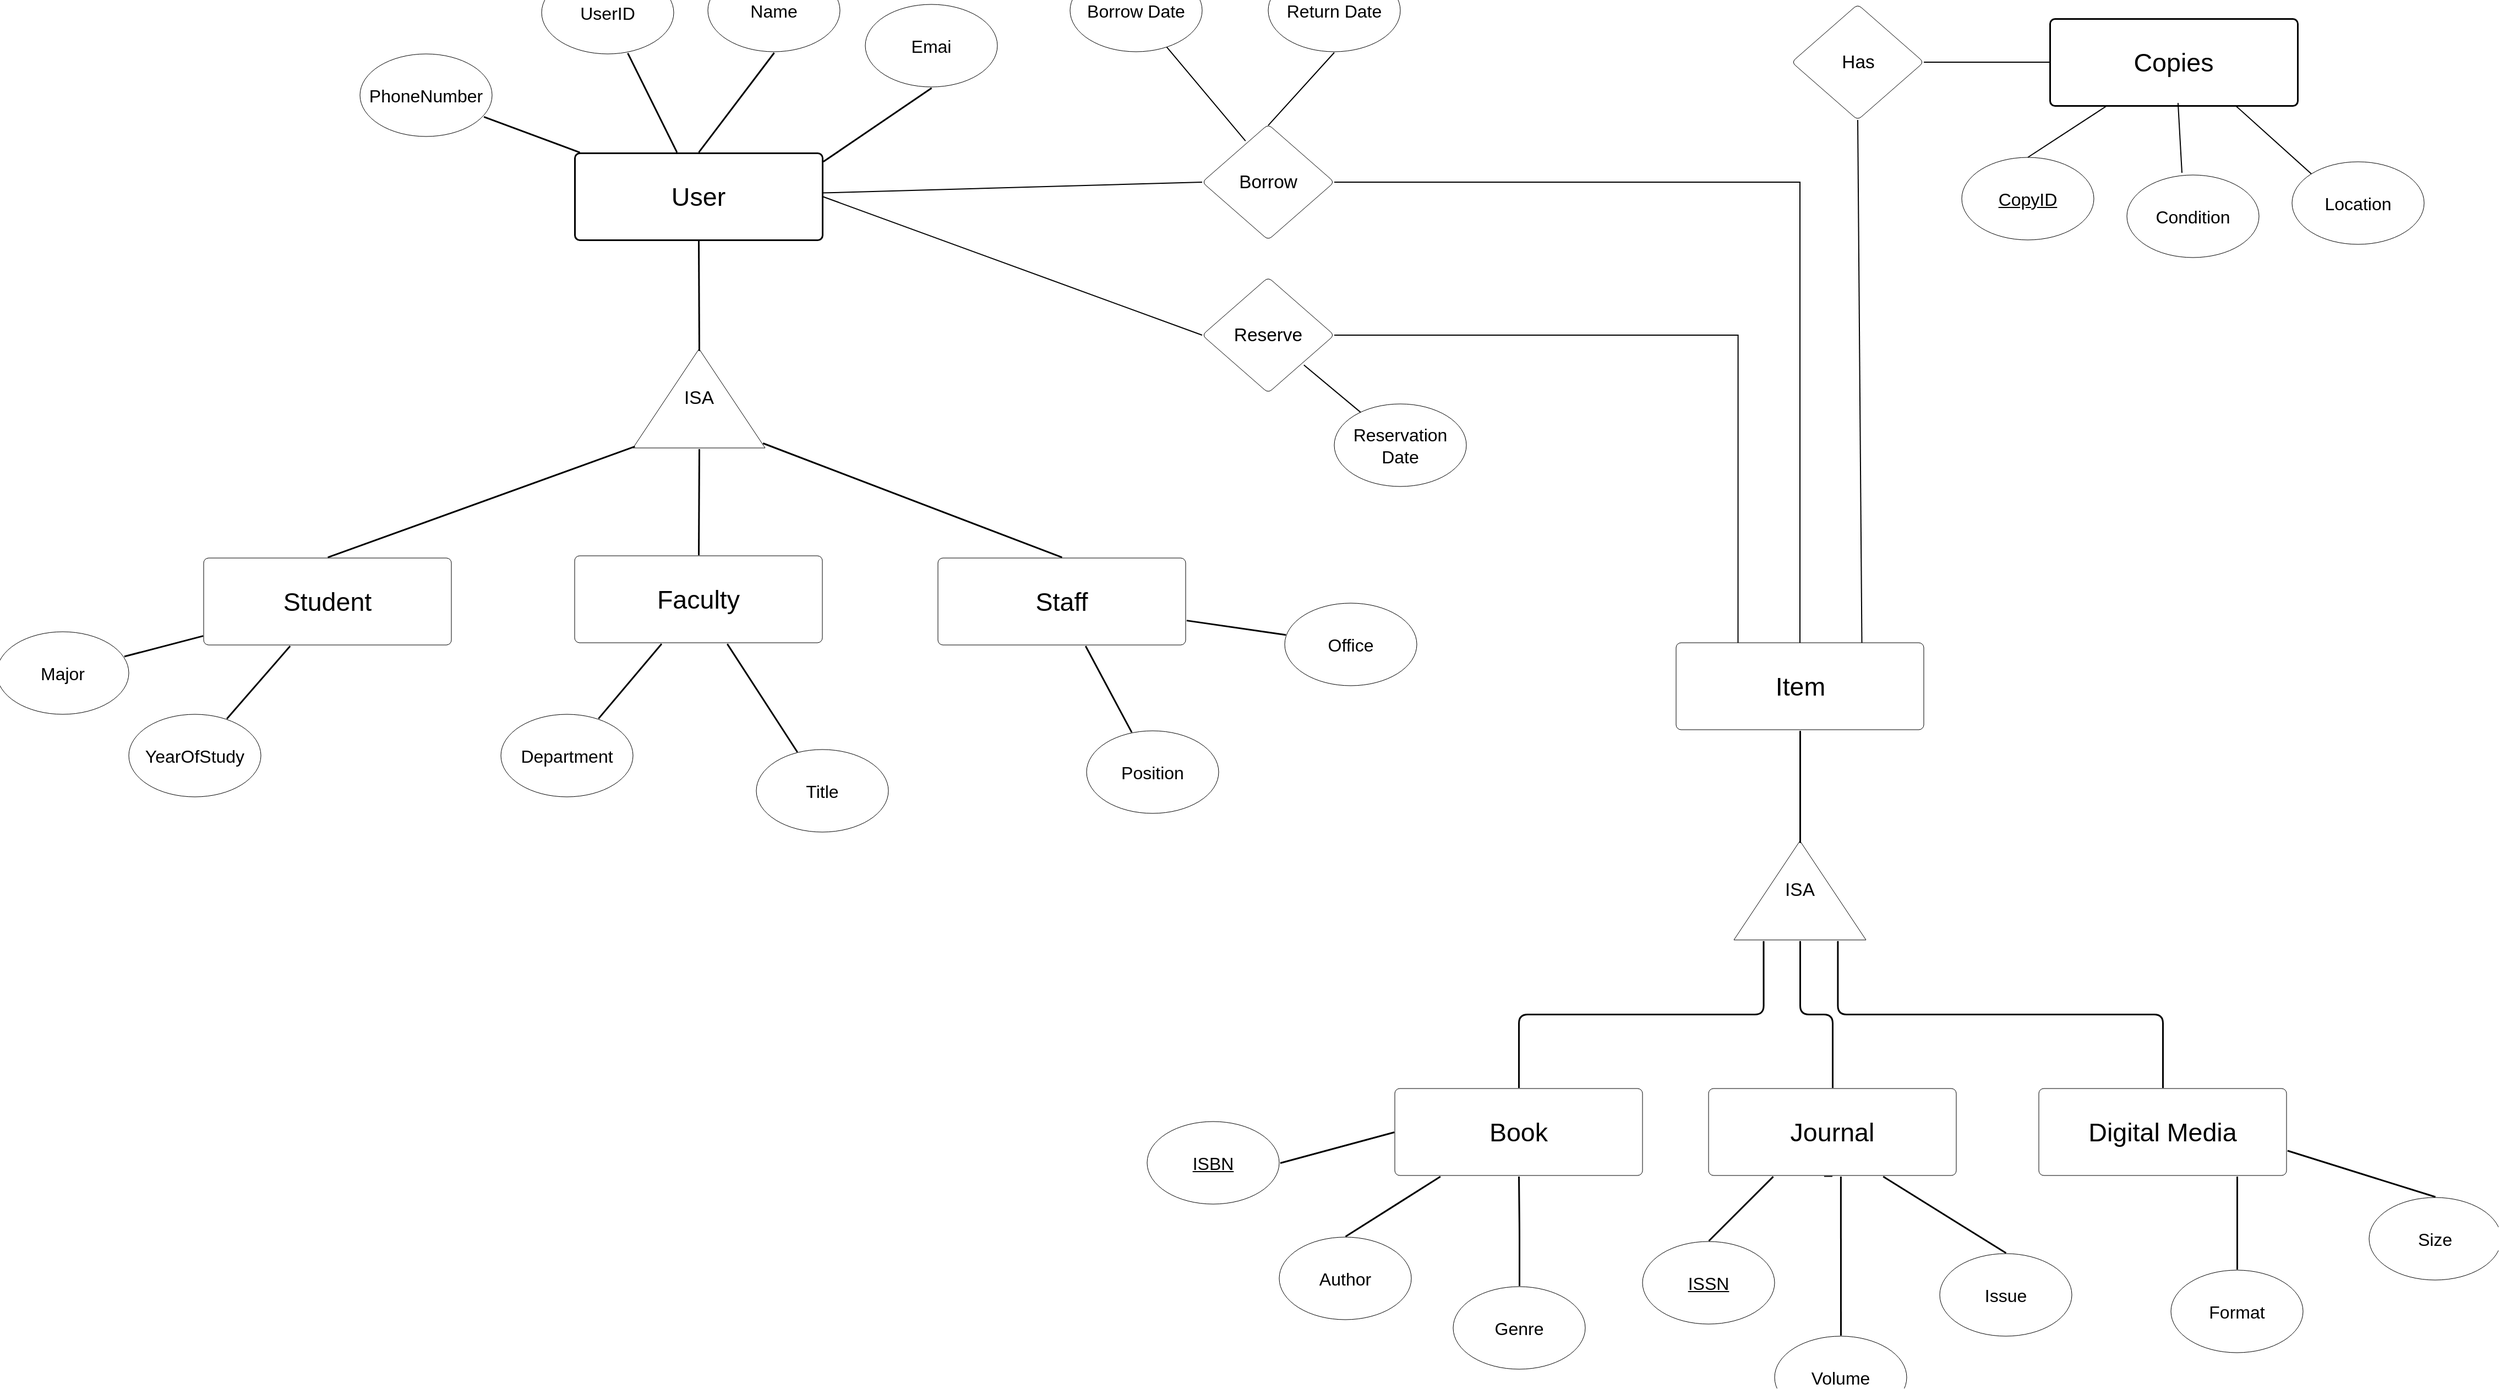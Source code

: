 <mxfile version="24.7.14">
  <diagram id="R2lEEEUBdFMjLlhIrx00" name="Page-1">
    <mxGraphModel dx="925" dy="1413" grid="1" gridSize="10" guides="1" tooltips="1" connect="1" arrows="1" fold="1" page="1" pageScale="1" pageWidth="850" pageHeight="1100" math="0" shadow="0" extFonts="Permanent Marker^https://fonts.googleapis.com/css?family=Permanent+Marker">
      <root>
        <mxCell id="0" />
        <mxCell id="1" parent="0" />
        <mxCell id="GP5wih7bsxF7Ms2SE0Ih-90" style="rounded=0;orthogonalLoop=1;jettySize=auto;html=1;entryX=0;entryY=0.5;entryDx=0;entryDy=0;endArrow=none;endFill=0;" edge="1" parent="1" source="GP5wih7bsxF7Ms2SE0Ih-26" target="GP5wih7bsxF7Ms2SE0Ih-75">
          <mxGeometry relative="1" as="geometry" />
        </mxCell>
        <mxCell id="GP5wih7bsxF7Ms2SE0Ih-92" style="rounded=0;orthogonalLoop=1;jettySize=auto;html=1;exitX=1;exitY=0.5;exitDx=0;exitDy=0;entryX=0;entryY=0.5;entryDx=0;entryDy=0;endArrow=none;endFill=0;" edge="1" parent="1" source="GP5wih7bsxF7Ms2SE0Ih-26" target="GP5wih7bsxF7Ms2SE0Ih-87">
          <mxGeometry relative="1" as="geometry" />
        </mxCell>
        <mxCell id="GP5wih7bsxF7Ms2SE0Ih-26" value="User" style="html=1;overflow=block;blockSpacing=1;whiteSpace=wrap;fontSize=23.3;spacing=3.8;rounded=1;absoluteArcSize=1;arcSize=9;strokeWidth=1.5;lucidId=Ibb~PA.OU4Rw;" vertex="1" parent="1">
          <mxGeometry x="2850" y="332" width="225" height="79" as="geometry" />
        </mxCell>
        <mxCell id="GP5wih7bsxF7Ms2SE0Ih-27" value="UserID" style="html=1;overflow=block;blockSpacing=1;whiteSpace=wrap;ellipse;fontSize=16;spacing=3.8;rounded=1;absoluteArcSize=1;arcSize=9;strokeWidth=NaN;lucidId=deb~ORdUGwsw;" vertex="1" parent="1">
          <mxGeometry x="2820" y="167" width="120" height="75" as="geometry" />
        </mxCell>
        <mxCell id="GP5wih7bsxF7Ms2SE0Ih-28" value="Item" style="html=1;overflow=block;blockSpacing=1;whiteSpace=wrap;fontSize=23.3;spacing=3.8;rounded=1;absoluteArcSize=1;arcSize=9;strokeWidth=NaN;lucidId=Ihb~I9GNWebM;" vertex="1" parent="1">
          <mxGeometry x="3850.5" y="777" width="225" height="79" as="geometry" />
        </mxCell>
        <mxCell id="GP5wih7bsxF7Ms2SE0Ih-29" value="ISA" style="html=1;overflow=block;blockSpacing=1;whiteSpace=wrap;shape=mxgraph.basic.acute_triangle;dx=0.5;anchorPointDirection=0;fontSize=16.7;spacing=3.8;rounded=1;absoluteArcSize=1;arcSize=9;strokeWidth=NaN;lucidId=Zhb~X6QCcXPP;" vertex="1" parent="1">
          <mxGeometry x="3903" y="957" width="120" height="90" as="geometry" />
        </mxCell>
        <mxCell id="GP5wih7bsxF7Ms2SE0Ih-30" value="" style="html=1;jettySize=18;whiteSpace=wrap;fontSize=13;strokeOpacity=100;strokeWidth=1.5;rounded=0;startArrow=none;endArrow=none;exitX=0.65;exitY=0.987;exitPerimeter=0;entryX=0.412;entryY=-0.01;entryPerimeter=0;lucidId=Nib~Cphp7LjD;" edge="1" parent="1" source="GP5wih7bsxF7Ms2SE0Ih-27" target="GP5wih7bsxF7Ms2SE0Ih-26">
          <mxGeometry width="100" height="100" relative="1" as="geometry">
            <Array as="points" />
          </mxGeometry>
        </mxCell>
        <mxCell id="GP5wih7bsxF7Ms2SE0Ih-31" value="" style="html=1;jettySize=18;whiteSpace=wrap;fontSize=13;strokeOpacity=100;strokeWidth=1.5;rounded=0;startArrow=none;endArrow=none;exitX=0.5;exitY=0.018;exitPerimeter=0;entryX=0.5;entryY=1.01;entryPerimeter=0;lucidId=Djb~g8ZYfIWS;" edge="1" parent="1" source="GP5wih7bsxF7Ms2SE0Ih-29" target="GP5wih7bsxF7Ms2SE0Ih-28">
          <mxGeometry width="100" height="100" relative="1" as="geometry">
            <Array as="points" />
          </mxGeometry>
        </mxCell>
        <mxCell id="GP5wih7bsxF7Ms2SE0Ih-32" value="Book" style="html=1;overflow=block;blockSpacing=1;whiteSpace=wrap;fontSize=23.3;spacing=3.8;rounded=1;absoluteArcSize=1;arcSize=9;strokeWidth=NaN;lucidId=zkb~WjzYaKAp;" vertex="1" parent="1">
          <mxGeometry x="3595" y="1182" width="225" height="79" as="geometry" />
        </mxCell>
        <mxCell id="GP5wih7bsxF7Ms2SE0Ih-33" value="Journal" style="html=1;overflow=block;blockSpacing=1;whiteSpace=wrap;fontSize=23.3;spacing=3.8;rounded=1;absoluteArcSize=1;arcSize=9;strokeWidth=NaN;lucidId=Ckb~TEQynrpf;" vertex="1" parent="1">
          <mxGeometry x="3880" y="1182" width="225" height="79" as="geometry" />
        </mxCell>
        <mxCell id="GP5wih7bsxF7Ms2SE0Ih-34" value="Digital Media" style="html=1;overflow=block;blockSpacing=1;whiteSpace=wrap;fontSize=23.3;spacing=3.8;rounded=1;absoluteArcSize=1;arcSize=9;strokeWidth=NaN;lucidId=Ckb~Lre2mcVO;" vertex="1" parent="1">
          <mxGeometry x="4180" y="1182" width="225" height="79" as="geometry" />
        </mxCell>
        <mxCell id="GP5wih7bsxF7Ms2SE0Ih-35" value="Emai" style="html=1;overflow=block;blockSpacing=1;whiteSpace=wrap;ellipse;fontSize=16;spacing=3.8;rounded=1;absoluteArcSize=1;arcSize=9;strokeWidth=NaN;lucidId=Pkb~UIypy60i;" vertex="1" parent="1">
          <mxGeometry x="3114" y="197" width="120" height="75" as="geometry" />
        </mxCell>
        <mxCell id="GP5wih7bsxF7Ms2SE0Ih-36" value="Name" style="html=1;overflow=block;blockSpacing=1;whiteSpace=wrap;ellipse;fontSize=16;spacing=3.8;rounded=1;absoluteArcSize=1;arcSize=9;strokeWidth=NaN;lucidId=Qkb~F3pdhRHO;" vertex="1" parent="1">
          <mxGeometry x="2971" y="165" width="120" height="75" as="geometry" />
        </mxCell>
        <mxCell id="GP5wih7bsxF7Ms2SE0Ih-37" value="Position" style="html=1;overflow=block;blockSpacing=1;whiteSpace=wrap;ellipse;fontSize=16;spacing=3.8;rounded=1;absoluteArcSize=1;arcSize=9;strokeWidth=NaN;lucidId=Qkb~cjCRs_wf;" vertex="1" parent="1">
          <mxGeometry x="3315" y="857" width="120" height="75" as="geometry" />
        </mxCell>
        <mxCell id="GP5wih7bsxF7Ms2SE0Ih-38" value="Title" style="html=1;overflow=block;blockSpacing=1;whiteSpace=wrap;ellipse;fontSize=16;spacing=3.8;rounded=1;absoluteArcSize=1;arcSize=9;strokeWidth=NaN;lucidId=Rkb~H~Zon_am;" vertex="1" parent="1">
          <mxGeometry x="3015" y="874" width="120" height="75" as="geometry" />
        </mxCell>
        <mxCell id="GP5wih7bsxF7Ms2SE0Ih-39" value="PhoneNumber" style="html=1;overflow=block;blockSpacing=1;whiteSpace=wrap;ellipse;fontSize=16;spacing=3.8;rounded=1;absoluteArcSize=1;arcSize=9;strokeWidth=NaN;lucidId=Skb~tSnLUOOi;" vertex="1" parent="1">
          <mxGeometry x="2655" y="242" width="120" height="75" as="geometry" />
        </mxCell>
        <mxCell id="GP5wih7bsxF7Ms2SE0Ih-40" value="Department" style="html=1;overflow=block;blockSpacing=1;whiteSpace=wrap;ellipse;fontSize=16;spacing=3.8;rounded=1;absoluteArcSize=1;arcSize=9;strokeWidth=NaN;lucidId=Tkb~MqAnsiVx;" vertex="1" parent="1">
          <mxGeometry x="2783" y="842" width="120" height="75" as="geometry" />
        </mxCell>
        <mxCell id="GP5wih7bsxF7Ms2SE0Ih-41" value="YearOfStudy" style="html=1;overflow=block;blockSpacing=1;whiteSpace=wrap;ellipse;fontSize=16;spacing=3.8;rounded=1;absoluteArcSize=1;arcSize=9;strokeWidth=NaN;lucidId=Ukb~8xryrL3L;" vertex="1" parent="1">
          <mxGeometry x="2445" y="842" width="120" height="75" as="geometry" />
        </mxCell>
        <mxCell id="GP5wih7bsxF7Ms2SE0Ih-42" value="" style="html=1;jettySize=18;whiteSpace=wrap;fontSize=13;strokeOpacity=100;strokeWidth=1.5;rounded=0;startArrow=none;endArrow=none;exitX=0.5;exitY=1.01;exitPerimeter=0;entryX=0.5;entryY=-0.01;entryPerimeter=0;lucidId=0kb~ewMH6oj8;" edge="1" parent="1" source="GP5wih7bsxF7Ms2SE0Ih-36" target="GP5wih7bsxF7Ms2SE0Ih-26">
          <mxGeometry width="100" height="100" relative="1" as="geometry">
            <Array as="points" />
          </mxGeometry>
        </mxCell>
        <mxCell id="GP5wih7bsxF7Ms2SE0Ih-43" value="" style="html=1;jettySize=18;whiteSpace=wrap;fontSize=13;strokeOpacity=100;strokeWidth=1.5;rounded=1;arcSize=16;edgeStyle=orthogonalEdgeStyle;startArrow=none;endArrow=none;exitX=0.5;exitY=-0.01;exitPerimeter=0;entryX=0.223;entryY=1.008;entryPerimeter=0;lucidId=9kb~xP2tbf0g;" edge="1" parent="1" source="GP5wih7bsxF7Ms2SE0Ih-32" target="GP5wih7bsxF7Ms2SE0Ih-29">
          <mxGeometry width="100" height="100" relative="1" as="geometry">
            <Array as="points" />
          </mxGeometry>
        </mxCell>
        <mxCell id="GP5wih7bsxF7Ms2SE0Ih-44" value="" style="html=1;jettySize=18;whiteSpace=wrap;fontSize=13;strokeOpacity=100;strokeWidth=1.5;rounded=0;startArrow=none;endArrow=none;exitX=0.5;exitY=1.01;exitPerimeter=0;entryX=1.003;entryY=0.097;entryPerimeter=0;lucidId=elb~dfK6k1ad;" edge="1" parent="1" source="GP5wih7bsxF7Ms2SE0Ih-35" target="GP5wih7bsxF7Ms2SE0Ih-26">
          <mxGeometry width="100" height="100" relative="1" as="geometry">
            <Array as="points" />
          </mxGeometry>
        </mxCell>
        <mxCell id="GP5wih7bsxF7Ms2SE0Ih-45" value="" style="html=1;jettySize=18;whiteSpace=wrap;fontSize=13;strokeOpacity=100;strokeWidth=1.5;rounded=0;startArrow=none;endArrow=none;exitX=0.936;exitY=0.759;exitPerimeter=0;entryX=0.02;entryY=-0.009;entryPerimeter=0;lucidId=klb~Bm_rik7o;" edge="1" parent="1" source="GP5wih7bsxF7Ms2SE0Ih-39" target="GP5wih7bsxF7Ms2SE0Ih-26">
          <mxGeometry width="100" height="100" relative="1" as="geometry">
            <Array as="points" />
          </mxGeometry>
        </mxCell>
        <mxCell id="GP5wih7bsxF7Ms2SE0Ih-46" value="" style="html=1;jettySize=18;whiteSpace=wrap;fontSize=13;strokeOpacity=100;strokeWidth=1.5;rounded=1;arcSize=16;edgeStyle=orthogonalEdgeStyle;startArrow=none;endArrow=none;exitX=0.5;exitY=-0.01;exitPerimeter=0;entryX=0.5;entryY=1.008;entryPerimeter=0;lucidId=klb~onQi2vJE;" edge="1" parent="1" source="GP5wih7bsxF7Ms2SE0Ih-33" target="GP5wih7bsxF7Ms2SE0Ih-29">
          <mxGeometry width="100" height="100" relative="1" as="geometry">
            <Array as="points" />
          </mxGeometry>
        </mxCell>
        <mxCell id="GP5wih7bsxF7Ms2SE0Ih-47" value="" style="html=1;jettySize=18;whiteSpace=wrap;fontSize=13;strokeOpacity=100;strokeWidth=1.5;rounded=1;arcSize=16;edgeStyle=orthogonalEdgeStyle;startArrow=none;endArrow=none;exitX=0.5;exitY=-0.01;exitPerimeter=0;entryX=0.785;entryY=1.008;entryPerimeter=0;lucidId=plb~Or2D8XJy;" edge="1" parent="1" source="GP5wih7bsxF7Ms2SE0Ih-34" target="GP5wih7bsxF7Ms2SE0Ih-29">
          <mxGeometry width="100" height="100" relative="1" as="geometry">
            <Array as="points" />
          </mxGeometry>
        </mxCell>
        <mxCell id="GP5wih7bsxF7Ms2SE0Ih-48" value="ISBN" style="html=1;overflow=block;blockSpacing=1;whiteSpace=wrap;ellipse;fontSize=16;fontStyle=4;spacing=3.8;rounded=1;absoluteArcSize=1;arcSize=9;strokeWidth=NaN;lucidId=hmb~dTRwweTq;" vertex="1" parent="1">
          <mxGeometry x="3370" y="1212" width="120" height="75" as="geometry" />
        </mxCell>
        <mxCell id="GP5wih7bsxF7Ms2SE0Ih-49" value="Author" style="html=1;overflow=block;blockSpacing=1;whiteSpace=wrap;ellipse;fontSize=16;spacing=3.8;rounded=1;absoluteArcSize=1;arcSize=9;strokeWidth=NaN;lucidId=Fmb~w0Mn-9B5;" vertex="1" parent="1">
          <mxGeometry x="3490" y="1317" width="120" height="75" as="geometry" />
        </mxCell>
        <mxCell id="GP5wih7bsxF7Ms2SE0Ih-50" value="Genre" style="html=1;overflow=block;blockSpacing=1;whiteSpace=wrap;ellipse;fontSize=16;spacing=3.8;rounded=1;absoluteArcSize=1;arcSize=9;strokeWidth=NaN;lucidId=1mb~IbQtvBeo;" vertex="1" parent="1">
          <mxGeometry x="3648" y="1362" width="120" height="75" as="geometry" />
        </mxCell>
        <mxCell id="GP5wih7bsxF7Ms2SE0Ih-51" value="" style="html=1;jettySize=18;whiteSpace=wrap;fontSize=13;strokeOpacity=100;strokeWidth=1.5;rounded=0;startArrow=none;endArrow=none;exitX=1.006;exitY=0.5;exitPerimeter=0;entryX=-0.003;entryY=0.5;entryPerimeter=0;lucidId=nnb~-nLo1YAK;" edge="1" parent="1" source="GP5wih7bsxF7Ms2SE0Ih-48" target="GP5wih7bsxF7Ms2SE0Ih-32">
          <mxGeometry width="100" height="100" relative="1" as="geometry">
            <Array as="points" />
          </mxGeometry>
        </mxCell>
        <mxCell id="GP5wih7bsxF7Ms2SE0Ih-52" value="" style="html=1;jettySize=18;whiteSpace=wrap;fontSize=13;strokeOpacity=100;strokeWidth=1.5;rounded=0;startArrow=none;endArrow=none;exitX=0.5;exitY=-0.01;exitPerimeter=0;entryX=0.183;entryY=1.01;entryPerimeter=0;lucidId=Anb~sZAqwrhi;" edge="1" parent="1" source="GP5wih7bsxF7Ms2SE0Ih-49" target="GP5wih7bsxF7Ms2SE0Ih-32">
          <mxGeometry width="100" height="100" relative="1" as="geometry">
            <Array as="points" />
          </mxGeometry>
        </mxCell>
        <mxCell id="GP5wih7bsxF7Ms2SE0Ih-53" value="" style="html=1;jettySize=18;whiteSpace=wrap;fontSize=13;strokeOpacity=100;strokeWidth=1.5;rounded=1;arcSize=16;edgeStyle=orthogonalEdgeStyle;startArrow=none;endArrow=none;exitX=0.5;exitY=-0.01;exitPerimeter=0;entryX=0.5;entryY=1.01;entryPerimeter=0;lucidId=Inb~rhHC8pfN;" edge="1" parent="1" source="GP5wih7bsxF7Ms2SE0Ih-50" target="GP5wih7bsxF7Ms2SE0Ih-32">
          <mxGeometry width="100" height="100" relative="1" as="geometry">
            <Array as="points" />
          </mxGeometry>
        </mxCell>
        <mxCell id="GP5wih7bsxF7Ms2SE0Ih-54" value="Office" style="html=1;overflow=block;blockSpacing=1;whiteSpace=wrap;ellipse;fontSize=16;spacing=3.8;rounded=1;absoluteArcSize=1;arcSize=9;strokeWidth=NaN;lucidId=kob~VuNbRk-P;" vertex="1" parent="1">
          <mxGeometry x="3495" y="741" width="120" height="75" as="geometry" />
        </mxCell>
        <mxCell id="GP5wih7bsxF7Ms2SE0Ih-55" value="ISSN" style="html=1;overflow=block;blockSpacing=1;whiteSpace=wrap;ellipse;fontSize=16;fontStyle=4;spacing=3.8;rounded=1;absoluteArcSize=1;arcSize=9;strokeWidth=NaN;lucidId=Bob~2Sgti_Fz;" vertex="1" parent="1">
          <mxGeometry x="3820" y="1321" width="120" height="75" as="geometry" />
        </mxCell>
        <mxCell id="GP5wih7bsxF7Ms2SE0Ih-56" value="Volume" style="html=1;overflow=block;blockSpacing=1;whiteSpace=wrap;ellipse;fontSize=16;spacing=3.8;rounded=1;absoluteArcSize=1;arcSize=9;strokeWidth=NaN;lucidId=Bob~Nzpw-5r-;" vertex="1" parent="1">
          <mxGeometry x="3940" y="1407" width="120" height="75" as="geometry" />
        </mxCell>
        <mxCell id="GP5wih7bsxF7Ms2SE0Ih-57" value="Issue" style="html=1;overflow=block;blockSpacing=1;whiteSpace=wrap;ellipse;fontSize=16;spacing=3.8;rounded=1;absoluteArcSize=1;arcSize=9;strokeWidth=NaN;lucidId=Dob~L9mwNsVY;" vertex="1" parent="1">
          <mxGeometry x="4090" y="1332" width="120" height="75" as="geometry" />
        </mxCell>
        <mxCell id="GP5wih7bsxF7Ms2SE0Ih-58" value="" style="html=1;jettySize=18;whiteSpace=wrap;fontSize=13;strokeOpacity=100;strokeWidth=1.5;rounded=0;startArrow=none;endArrow=none;exitX=0.5;exitY=-0.01;exitPerimeter=0;entryX=0.26;entryY=1.01;entryPerimeter=0;lucidId=Kpb~J~rb2n4C;" edge="1" parent="1" source="GP5wih7bsxF7Ms2SE0Ih-55" target="GP5wih7bsxF7Ms2SE0Ih-33">
          <mxGeometry width="100" height="100" relative="1" as="geometry">
            <Array as="points" />
          </mxGeometry>
        </mxCell>
        <mxCell id="GP5wih7bsxF7Ms2SE0Ih-59" value="" style="html=1;jettySize=18;whiteSpace=wrap;fontSize=13;strokeOpacity=100;strokeWidth=1.5;rounded=0;startArrow=none;endArrow=none;exitX=0.5;exitY=-0.01;exitPerimeter=0;entryX=0.533;entryY=1.01;entryPerimeter=0;lucidId=Npb~0jE1utEt;" edge="1" parent="1" source="GP5wih7bsxF7Ms2SE0Ih-56" target="GP5wih7bsxF7Ms2SE0Ih-33">
          <mxGeometry width="100" height="100" relative="1" as="geometry">
            <Array as="points" />
          </mxGeometry>
        </mxCell>
        <mxCell id="GP5wih7bsxF7Ms2SE0Ih-60" value="" style="html=1;jettySize=18;whiteSpace=wrap;fontSize=13;strokeOpacity=100;strokeWidth=1.5;rounded=0;startArrow=none;endArrow=none;exitX=0.5;exitY=-0.01;exitPerimeter=0;entryX=0.704;entryY=1.01;entryPerimeter=0;lucidId=Upb~NNd7wSLj;" edge="1" parent="1" source="GP5wih7bsxF7Ms2SE0Ih-57" target="GP5wih7bsxF7Ms2SE0Ih-33">
          <mxGeometry width="100" height="100" relative="1" as="geometry">
            <Array as="points" />
          </mxGeometry>
        </mxCell>
        <mxCell id="GP5wih7bsxF7Ms2SE0Ih-61" value="" style="html=1;jettySize=18;whiteSpace=wrap;fontSize=13;strokeOpacity=100;strokeWidth=0.8;rounded=1;arcSize=16;edgeStyle=orthogonalEdgeStyle;startArrow=none;endArrow=none;exitX=0.5;exitY=1.01;exitPerimeter=0;lucidId=Wpb~RNClQgct;" edge="1" parent="1" source="GP5wih7bsxF7Ms2SE0Ih-33">
          <mxGeometry width="100" height="100" relative="1" as="geometry">
            <Array as="points" />
            <mxPoint x="3985" y="1261" as="targetPoint" />
          </mxGeometry>
        </mxCell>
        <mxCell id="GP5wih7bsxF7Ms2SE0Ih-62" value="Format" style="html=1;overflow=block;blockSpacing=1;whiteSpace=wrap;ellipse;fontSize=16;spacing=3.8;rounded=1;absoluteArcSize=1;arcSize=9;strokeWidth=NaN;lucidId=Mqb~QgGhY.iY;" vertex="1" parent="1">
          <mxGeometry x="4300" y="1347" width="120" height="75" as="geometry" />
        </mxCell>
        <mxCell id="GP5wih7bsxF7Ms2SE0Ih-63" value="Size" style="html=1;overflow=block;blockSpacing=1;whiteSpace=wrap;ellipse;fontSize=16;spacing=3.8;rounded=1;absoluteArcSize=1;arcSize=9;strokeWidth=NaN;lucidId=Mqb~RKNVan-s;" vertex="1" parent="1">
          <mxGeometry x="4480" y="1281" width="120" height="75" as="geometry" />
        </mxCell>
        <mxCell id="GP5wih7bsxF7Ms2SE0Ih-64" value="Student" style="html=1;overflow=block;blockSpacing=1;whiteSpace=wrap;fontSize=23.3;spacing=3.8;rounded=1;absoluteArcSize=1;arcSize=9;strokeWidth=NaN;lucidId=2qb~SD5P7SA5;" vertex="1" parent="1">
          <mxGeometry x="2513" y="700" width="225" height="79" as="geometry" />
        </mxCell>
        <mxCell id="GP5wih7bsxF7Ms2SE0Ih-65" value="Faculty" style="html=1;overflow=block;blockSpacing=1;whiteSpace=wrap;fontSize=23.3;spacing=3.8;rounded=1;absoluteArcSize=1;arcSize=9;strokeWidth=NaN;lucidId=2qb~-149YtuU;" vertex="1" parent="1">
          <mxGeometry x="2850" y="698" width="225" height="79" as="geometry" />
        </mxCell>
        <mxCell id="GP5wih7bsxF7Ms2SE0Ih-66" value="Staff" style="html=1;overflow=block;blockSpacing=1;whiteSpace=wrap;fontSize=23.3;spacing=3.8;rounded=1;absoluteArcSize=1;arcSize=9;strokeWidth=NaN;lucidId=4qb~ApdTcZKe;" vertex="1" parent="1">
          <mxGeometry x="3180" y="700" width="225" height="79" as="geometry" />
        </mxCell>
        <mxCell id="GP5wih7bsxF7Ms2SE0Ih-67" value="" style="html=1;jettySize=18;whiteSpace=wrap;fontSize=13;strokeOpacity=100;strokeWidth=1.5;rounded=0;startArrow=none;endArrow=none;exitX=0.5;exitY=-0.01;exitPerimeter=0;entryX=1.003;entryY=0.712;entryPerimeter=0;lucidId=9qb~an7u0x5d;" edge="1" parent="1" source="GP5wih7bsxF7Ms2SE0Ih-63" target="GP5wih7bsxF7Ms2SE0Ih-34">
          <mxGeometry width="100" height="100" relative="1" as="geometry">
            <Array as="points" />
          </mxGeometry>
        </mxCell>
        <mxCell id="GP5wih7bsxF7Ms2SE0Ih-68" value="" style="html=1;jettySize=18;whiteSpace=wrap;fontSize=13;strokeOpacity=100;strokeWidth=1.5;rounded=0;startArrow=none;endArrow=none;exitX=0.5;exitY=-0.01;exitPerimeter=0;entryX=0.8;entryY=1.01;entryPerimeter=0;lucidId=crb~xc_QhMXj;" edge="1" parent="1" source="GP5wih7bsxF7Ms2SE0Ih-62" target="GP5wih7bsxF7Ms2SE0Ih-34">
          <mxGeometry width="100" height="100" relative="1" as="geometry">
            <Array as="points" />
          </mxGeometry>
        </mxCell>
        <mxCell id="GP5wih7bsxF7Ms2SE0Ih-69" value="ISA" style="html=1;overflow=block;blockSpacing=1;whiteSpace=wrap;shape=mxgraph.basic.acute_triangle;dx=0.5;anchorPointDirection=0;fontSize=16.7;spacing=3.8;rounded=1;absoluteArcSize=1;arcSize=9;strokeWidth=NaN;lucidId=zrb~J.zkcTz5;" vertex="1" parent="1">
          <mxGeometry x="2903" y="510" width="120" height="90" as="geometry" />
        </mxCell>
        <mxCell id="GP5wih7bsxF7Ms2SE0Ih-70" value="" style="html=1;jettySize=18;whiteSpace=wrap;fontSize=13;strokeOpacity=100;strokeWidth=1.5;rounded=0;startArrow=none;endArrow=none;exitX=0.5;exitY=1.01;exitPerimeter=0;entryX=0.5;entryY=0.018;entryPerimeter=0;lucidId=fsb~hCbBUsj0;" edge="1" parent="1" source="GP5wih7bsxF7Ms2SE0Ih-26" target="GP5wih7bsxF7Ms2SE0Ih-69">
          <mxGeometry width="100" height="100" relative="1" as="geometry">
            <Array as="points" />
          </mxGeometry>
        </mxCell>
        <mxCell id="GP5wih7bsxF7Ms2SE0Ih-71" value="" style="html=1;jettySize=18;whiteSpace=wrap;fontSize=13;strokeOpacity=100;strokeWidth=1.5;rounded=0;startArrow=none;endArrow=none;exitX=0.012;exitY=0.983;exitPerimeter=0;entryX=0.5;entryY=-0.01;entryPerimeter=0;lucidId=tsb~fnttFB-R;" edge="1" parent="1" source="GP5wih7bsxF7Ms2SE0Ih-69" target="GP5wih7bsxF7Ms2SE0Ih-64">
          <mxGeometry width="100" height="100" relative="1" as="geometry">
            <Array as="points" />
          </mxGeometry>
        </mxCell>
        <mxCell id="GP5wih7bsxF7Ms2SE0Ih-72" value="" style="html=1;jettySize=18;whiteSpace=wrap;fontSize=13;strokeOpacity=100;strokeWidth=1.5;rounded=0;startArrow=none;endArrow=none;exitX=0.5;exitY=-0.01;exitPerimeter=0;entryX=0.982;entryY=0.95;entryPerimeter=0;lucidId=7sb~mDESgfbO;" edge="1" parent="1" source="GP5wih7bsxF7Ms2SE0Ih-66" target="GP5wih7bsxF7Ms2SE0Ih-69">
          <mxGeometry width="100" height="100" relative="1" as="geometry">
            <Array as="points" />
          </mxGeometry>
        </mxCell>
        <mxCell id="GP5wih7bsxF7Ms2SE0Ih-73" value="" style="html=1;jettySize=18;whiteSpace=wrap;fontSize=13;strokeOpacity=100;strokeWidth=1.5;rounded=0;startArrow=none;endArrow=none;exitX=0.5;exitY=1.008;exitPerimeter=0;entryX=0.5;entryY=-0.01;entryPerimeter=0;lucidId=etb~2DHPLdKk;" edge="1" parent="1" source="GP5wih7bsxF7Ms2SE0Ih-69" target="GP5wih7bsxF7Ms2SE0Ih-65">
          <mxGeometry width="100" height="100" relative="1" as="geometry">
            <Array as="points" />
          </mxGeometry>
        </mxCell>
        <mxCell id="GP5wih7bsxF7Ms2SE0Ih-74" value="Major" style="html=1;overflow=block;blockSpacing=1;whiteSpace=wrap;ellipse;fontSize=16;spacing=3.8;rounded=1;absoluteArcSize=1;arcSize=9;strokeWidth=NaN;lucidId=9vb~ZQfDtRIa;" vertex="1" parent="1">
          <mxGeometry x="2325" y="767" width="120" height="75" as="geometry" />
        </mxCell>
        <mxCell id="GP5wih7bsxF7Ms2SE0Ih-91" style="edgeStyle=orthogonalEdgeStyle;rounded=0;orthogonalLoop=1;jettySize=auto;html=1;exitX=1;exitY=0.5;exitDx=0;exitDy=0;entryX=0.5;entryY=0;entryDx=0;entryDy=0;endArrow=none;endFill=0;" edge="1" parent="1" source="GP5wih7bsxF7Ms2SE0Ih-75" target="GP5wih7bsxF7Ms2SE0Ih-28">
          <mxGeometry relative="1" as="geometry" />
        </mxCell>
        <mxCell id="GP5wih7bsxF7Ms2SE0Ih-75" value="Borrow" style="html=1;overflow=block;blockSpacing=1;whiteSpace=wrap;shape=rhombus;fontSize=16.7;spacing=3.8;rounded=1;absoluteArcSize=1;arcSize=9;strokeWidth=NaN;lucidId=Uwb~IcZrZNuo;" vertex="1" parent="1">
          <mxGeometry x="3420" y="306" width="120" height="105" as="geometry" />
        </mxCell>
        <mxCell id="GP5wih7bsxF7Ms2SE0Ih-76" value="" style="html=1;jettySize=18;whiteSpace=wrap;fontSize=13;strokeOpacity=100;strokeWidth=1.5;rounded=0;startArrow=none;endArrow=none;exitX=0.964;exitY=0.297;exitPerimeter=0;entryX=-0.003;entryY=0.893;entryPerimeter=0;lucidId=1wb~ClqYtGqN;" edge="1" parent="1" source="GP5wih7bsxF7Ms2SE0Ih-74" target="GP5wih7bsxF7Ms2SE0Ih-64">
          <mxGeometry width="100" height="100" relative="1" as="geometry">
            <Array as="points" />
          </mxGeometry>
        </mxCell>
        <mxCell id="GP5wih7bsxF7Ms2SE0Ih-77" value="" style="html=1;jettySize=18;whiteSpace=wrap;fontSize=13;strokeOpacity=100;strokeWidth=1.5;rounded=0;startArrow=none;endArrow=none;exitX=0.74;exitY=0.051;exitPerimeter=0;entryX=0.348;entryY=1.01;entryPerimeter=0;lucidId=7wb~d3v-XqrY;" edge="1" parent="1" source="GP5wih7bsxF7Ms2SE0Ih-41" target="GP5wih7bsxF7Ms2SE0Ih-64">
          <mxGeometry width="100" height="100" relative="1" as="geometry">
            <Array as="points" />
          </mxGeometry>
        </mxCell>
        <mxCell id="GP5wih7bsxF7Ms2SE0Ih-78" value="" style="html=1;jettySize=18;whiteSpace=wrap;fontSize=13;strokeOpacity=100;strokeWidth=1.5;rounded=0;startArrow=none;endArrow=none;exitX=0.737;exitY=0.049;exitPerimeter=0;entryX=0.35;entryY=1.01;entryPerimeter=0;lucidId=-wb~IkOobWCH;" edge="1" parent="1" source="GP5wih7bsxF7Ms2SE0Ih-40" target="GP5wih7bsxF7Ms2SE0Ih-65">
          <mxGeometry width="100" height="100" relative="1" as="geometry">
            <Array as="points" />
          </mxGeometry>
        </mxCell>
        <mxCell id="GP5wih7bsxF7Ms2SE0Ih-79" value="" style="html=1;jettySize=18;whiteSpace=wrap;fontSize=13;strokeOpacity=100;strokeWidth=1.5;rounded=0;startArrow=none;endArrow=none;exitX=0.309;exitY=0.028;exitPerimeter=0;entryX=0.615;entryY=1.01;entryPerimeter=0;lucidId=axb~CR9Hb0Z2;" edge="1" parent="1" source="GP5wih7bsxF7Ms2SE0Ih-38" target="GP5wih7bsxF7Ms2SE0Ih-65">
          <mxGeometry width="100" height="100" relative="1" as="geometry">
            <Array as="points" />
          </mxGeometry>
        </mxCell>
        <mxCell id="GP5wih7bsxF7Ms2SE0Ih-80" value="" style="html=1;jettySize=18;whiteSpace=wrap;fontSize=13;strokeOpacity=100;strokeWidth=1.5;rounded=0;startArrow=none;endArrow=none;exitX=0.007;exitY=0.382;exitPerimeter=0;entryX=1.003;entryY=0.716;entryPerimeter=0;lucidId=lxb~B~OQXYP6;" edge="1" parent="1" source="GP5wih7bsxF7Ms2SE0Ih-54" target="GP5wih7bsxF7Ms2SE0Ih-66">
          <mxGeometry width="100" height="100" relative="1" as="geometry">
            <Array as="points" />
          </mxGeometry>
        </mxCell>
        <mxCell id="GP5wih7bsxF7Ms2SE0Ih-81" value="Borrow Date" style="html=1;overflow=block;blockSpacing=1;whiteSpace=wrap;ellipse;fontSize=16;spacing=3.8;rounded=1;absoluteArcSize=1;arcSize=9;strokeWidth=NaN;lucidId=lxb~ClQQONYQ;" vertex="1" parent="1">
          <mxGeometry x="3300" y="165" width="120" height="75" as="geometry" />
        </mxCell>
        <mxCell id="GP5wih7bsxF7Ms2SE0Ih-82" value="" style="html=1;jettySize=18;whiteSpace=wrap;fontSize=13;strokeOpacity=100;strokeWidth=1.5;rounded=0;startArrow=none;endArrow=none;exitX=0.34;exitY=0.016;exitPerimeter=0;entryX=0.595;entryY=1.01;entryPerimeter=0;lucidId=oxb~nrZqmT9B;" edge="1" parent="1" source="GP5wih7bsxF7Ms2SE0Ih-37" target="GP5wih7bsxF7Ms2SE0Ih-66">
          <mxGeometry width="100" height="100" relative="1" as="geometry">
            <Array as="points" />
          </mxGeometry>
        </mxCell>
        <mxCell id="GP5wih7bsxF7Ms2SE0Ih-83" value="Return Date" style="html=1;overflow=block;blockSpacing=1;whiteSpace=wrap;ellipse;fontSize=16;spacing=3.8;rounded=1;absoluteArcSize=1;arcSize=9;strokeWidth=NaN;lucidId=Xxb~akZgW5Vv;" vertex="1" parent="1">
          <mxGeometry x="3480" y="165" width="120" height="75" as="geometry" />
        </mxCell>
        <mxCell id="GP5wih7bsxF7Ms2SE0Ih-84" value="" style="html=1;jettySize=18;whiteSpace=wrap;fontSize=13;strokeOpacity=100;strokeWidth=1;rounded=0;startArrow=none;endArrow=none;exitX=0.5;exitY=0.009;exitPerimeter=0;entryX=0.5;entryY=1.01;entryPerimeter=0;lucidId=cyb~DjGYGkf3;" edge="1" parent="1" source="GP5wih7bsxF7Ms2SE0Ih-75" target="GP5wih7bsxF7Ms2SE0Ih-83">
          <mxGeometry width="100" height="100" relative="1" as="geometry">
            <Array as="points" />
          </mxGeometry>
        </mxCell>
        <mxCell id="GP5wih7bsxF7Ms2SE0Ih-86" value="" style="endArrow=none;html=1;rounded=0;entryX=0.328;entryY=0.143;entryDx=0;entryDy=0;entryPerimeter=0;" edge="1" parent="1" source="GP5wih7bsxF7Ms2SE0Ih-81" target="GP5wih7bsxF7Ms2SE0Ih-75">
          <mxGeometry relative="1" as="geometry">
            <mxPoint x="3350" y="450" as="sourcePoint" />
            <mxPoint x="3510" y="450" as="targetPoint" />
          </mxGeometry>
        </mxCell>
        <mxCell id="GP5wih7bsxF7Ms2SE0Ih-93" style="edgeStyle=orthogonalEdgeStyle;rounded=0;orthogonalLoop=1;jettySize=auto;html=1;exitX=1;exitY=0.5;exitDx=0;exitDy=0;entryX=0.25;entryY=0;entryDx=0;entryDy=0;endArrow=none;endFill=0;" edge="1" parent="1" source="GP5wih7bsxF7Ms2SE0Ih-87" target="GP5wih7bsxF7Ms2SE0Ih-28">
          <mxGeometry relative="1" as="geometry" />
        </mxCell>
        <mxCell id="GP5wih7bsxF7Ms2SE0Ih-87" value="Reserve" style="html=1;overflow=block;blockSpacing=1;whiteSpace=wrap;shape=rhombus;fontSize=16.7;spacing=3.8;rounded=1;absoluteArcSize=1;arcSize=9;strokeWidth=NaN;lucidId=Uwb~IcZrZNuo;" vertex="1" parent="1">
          <mxGeometry x="3420" y="445" width="120" height="105" as="geometry" />
        </mxCell>
        <mxCell id="GP5wih7bsxF7Ms2SE0Ih-88" value="Reservation Date" style="html=1;overflow=block;blockSpacing=1;whiteSpace=wrap;ellipse;fontSize=16;spacing=3.8;rounded=1;absoluteArcSize=1;arcSize=9;strokeWidth=NaN;lucidId=Xxb~akZgW5Vv;" vertex="1" parent="1">
          <mxGeometry x="3540" y="560" width="120" height="75" as="geometry" />
        </mxCell>
        <mxCell id="GP5wih7bsxF7Ms2SE0Ih-89" value="" style="html=1;jettySize=18;whiteSpace=wrap;fontSize=13;strokeOpacity=100;strokeWidth=1;rounded=0;startArrow=none;endArrow=none;exitX=0.77;exitY=0.758;exitPerimeter=0;lucidId=cyb~DjGYGkf3;exitDx=0;exitDy=0;" edge="1" source="GP5wih7bsxF7Ms2SE0Ih-87" target="GP5wih7bsxF7Ms2SE0Ih-88" parent="1">
          <mxGeometry width="100" height="100" relative="1" as="geometry">
            <Array as="points" />
            <mxPoint x="3570" y="580.005" as="sourcePoint" />
            <mxPoint x="3760" y="724.81" as="targetPoint" />
          </mxGeometry>
        </mxCell>
        <mxCell id="GP5wih7bsxF7Ms2SE0Ih-97" style="rounded=0;orthogonalLoop=1;jettySize=auto;html=1;exitX=0.5;exitY=1;exitDx=0;exitDy=0;entryX=0.75;entryY=0;entryDx=0;entryDy=0;endArrow=none;endFill=0;" edge="1" parent="1" source="GP5wih7bsxF7Ms2SE0Ih-94" target="GP5wih7bsxF7Ms2SE0Ih-28">
          <mxGeometry relative="1" as="geometry" />
        </mxCell>
        <mxCell id="GP5wih7bsxF7Ms2SE0Ih-94" value="Has" style="html=1;overflow=block;blockSpacing=1;whiteSpace=wrap;shape=rhombus;fontSize=16.7;spacing=3.8;rounded=1;absoluteArcSize=1;arcSize=9;strokeWidth=NaN;lucidId=Uwb~IcZrZNuo;" vertex="1" parent="1">
          <mxGeometry x="3955.5" y="197" width="120" height="105" as="geometry" />
        </mxCell>
        <mxCell id="GP5wih7bsxF7Ms2SE0Ih-99" style="rounded=0;orthogonalLoop=1;jettySize=auto;html=1;entryX=1;entryY=0.5;entryDx=0;entryDy=0;endArrow=none;endFill=0;" edge="1" parent="1" source="GP5wih7bsxF7Ms2SE0Ih-98" target="GP5wih7bsxF7Ms2SE0Ih-94">
          <mxGeometry relative="1" as="geometry" />
        </mxCell>
        <mxCell id="GP5wih7bsxF7Ms2SE0Ih-103" style="rounded=0;orthogonalLoop=1;jettySize=auto;html=1;entryX=0.5;entryY=0;entryDx=0;entryDy=0;endArrow=none;endFill=0;" edge="1" parent="1" source="GP5wih7bsxF7Ms2SE0Ih-98" target="GP5wih7bsxF7Ms2SE0Ih-100">
          <mxGeometry relative="1" as="geometry" />
        </mxCell>
        <mxCell id="GP5wih7bsxF7Ms2SE0Ih-105" style="rounded=0;orthogonalLoop=1;jettySize=auto;html=1;exitX=0.75;exitY=1;exitDx=0;exitDy=0;entryX=0;entryY=0;entryDx=0;entryDy=0;endArrow=none;endFill=0;" edge="1" parent="1" source="GP5wih7bsxF7Ms2SE0Ih-98" target="GP5wih7bsxF7Ms2SE0Ih-102">
          <mxGeometry relative="1" as="geometry" />
        </mxCell>
        <mxCell id="GP5wih7bsxF7Ms2SE0Ih-98" value="Copies" style="html=1;overflow=block;blockSpacing=1;whiteSpace=wrap;fontSize=23.3;spacing=3.8;rounded=1;absoluteArcSize=1;arcSize=9;strokeWidth=1.5;lucidId=Ibb~PA.OU4Rw;" vertex="1" parent="1">
          <mxGeometry x="4190" y="210" width="225" height="79" as="geometry" />
        </mxCell>
        <mxCell id="GP5wih7bsxF7Ms2SE0Ih-100" value="&lt;u&gt;CopyID&lt;/u&gt;" style="html=1;overflow=block;blockSpacing=1;whiteSpace=wrap;ellipse;fontSize=16;spacing=3.8;rounded=1;absoluteArcSize=1;arcSize=9;strokeWidth=NaN;lucidId=deb~ORdUGwsw;" vertex="1" parent="1">
          <mxGeometry x="4110" y="336" width="120" height="75" as="geometry" />
        </mxCell>
        <mxCell id="GP5wih7bsxF7Ms2SE0Ih-101" value="Condition" style="html=1;overflow=block;blockSpacing=1;whiteSpace=wrap;ellipse;fontSize=16;spacing=3.8;rounded=1;absoluteArcSize=1;arcSize=9;strokeWidth=NaN;lucidId=deb~ORdUGwsw;" vertex="1" parent="1">
          <mxGeometry x="4260" y="352" width="120" height="75" as="geometry" />
        </mxCell>
        <mxCell id="GP5wih7bsxF7Ms2SE0Ih-102" value="Location" style="html=1;overflow=block;blockSpacing=1;whiteSpace=wrap;ellipse;fontSize=16;spacing=3.8;rounded=1;absoluteArcSize=1;arcSize=9;strokeWidth=NaN;lucidId=deb~ORdUGwsw;" vertex="1" parent="1">
          <mxGeometry x="4410" y="340" width="120" height="75" as="geometry" />
        </mxCell>
        <mxCell id="GP5wih7bsxF7Ms2SE0Ih-104" style="rounded=0;orthogonalLoop=1;jettySize=auto;html=1;entryX=0.622;entryY=0.97;entryDx=0;entryDy=0;entryPerimeter=0;endArrow=none;endFill=0;" edge="1" parent="1">
          <mxGeometry relative="1" as="geometry">
            <mxPoint x="4310" y="350" as="sourcePoint" />
            <mxPoint x="4306.44" y="286.57" as="targetPoint" />
          </mxGeometry>
        </mxCell>
      </root>
    </mxGraphModel>
  </diagram>
</mxfile>
